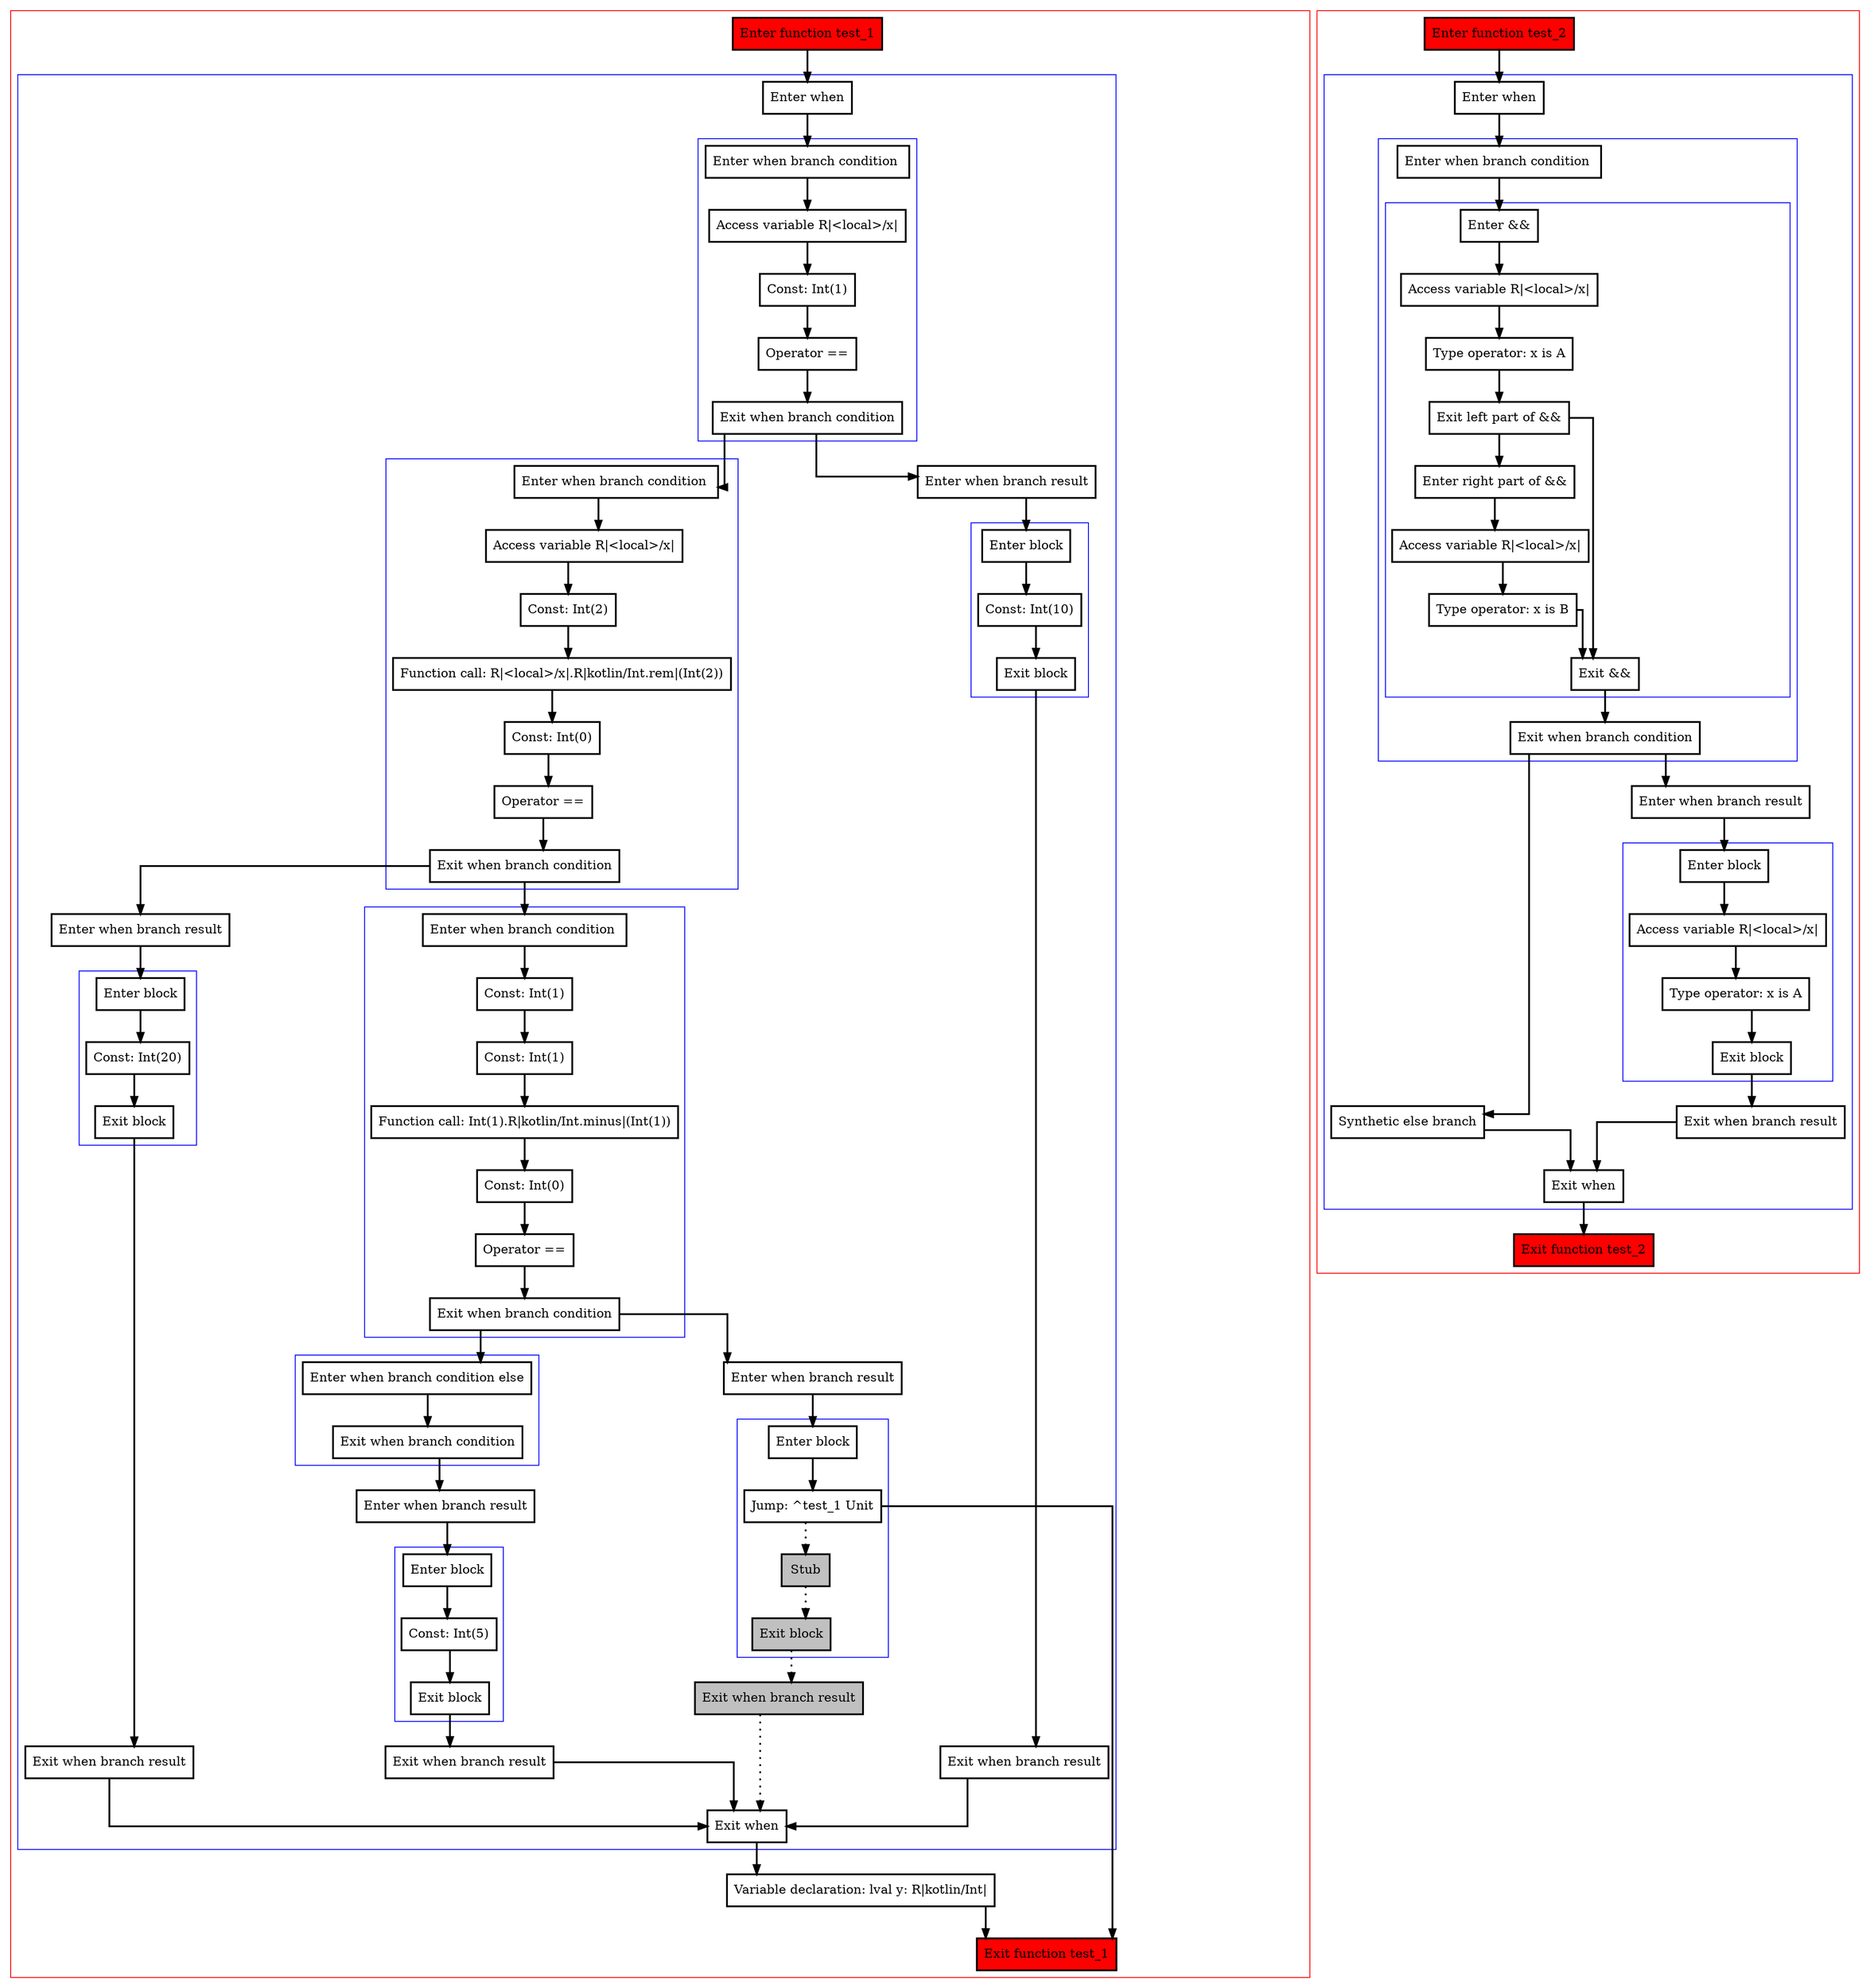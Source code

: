 digraph when_kt {
    graph [splines=ortho nodesep=3]
    node [shape=box penwidth=2]
    edge [penwidth=2]

    subgraph cluster_0 {
        color=red
        0 [label="Enter function test_1" style="filled" fillcolor=red];
        subgraph cluster_1 {
            color=blue
            1 [label="Enter when"];
            subgraph cluster_2 {
                color=blue
                2 [label="Enter when branch condition "];
                3 [label="Access variable R|<local>/x|"];
                4 [label="Const: Int(1)"];
                5 [label="Operator =="];
                6 [label="Exit when branch condition"];
            }
            subgraph cluster_3 {
                color=blue
                7 [label="Enter when branch condition "];
                8 [label="Access variable R|<local>/x|"];
                9 [label="Const: Int(2)"];
                10 [label="Function call: R|<local>/x|.R|kotlin/Int.rem|(Int(2))"];
                11 [label="Const: Int(0)"];
                12 [label="Operator =="];
                13 [label="Exit when branch condition"];
            }
            subgraph cluster_4 {
                color=blue
                14 [label="Enter when branch condition "];
                15 [label="Const: Int(1)"];
                16 [label="Const: Int(1)"];
                17 [label="Function call: Int(1).R|kotlin/Int.minus|(Int(1))"];
                18 [label="Const: Int(0)"];
                19 [label="Operator =="];
                20 [label="Exit when branch condition"];
            }
            subgraph cluster_5 {
                color=blue
                21 [label="Enter when branch condition else"];
                22 [label="Exit when branch condition"];
            }
            23 [label="Enter when branch result"];
            subgraph cluster_6 {
                color=blue
                24 [label="Enter block"];
                25 [label="Const: Int(5)"];
                26 [label="Exit block"];
            }
            27 [label="Exit when branch result"];
            28 [label="Enter when branch result"];
            subgraph cluster_7 {
                color=blue
                29 [label="Enter block"];
                30 [label="Jump: ^test_1 Unit"];
                31 [label="Stub" style="filled" fillcolor=gray];
                32 [label="Exit block" style="filled" fillcolor=gray];
            }
            33 [label="Exit when branch result" style="filled" fillcolor=gray];
            34 [label="Enter when branch result"];
            subgraph cluster_8 {
                color=blue
                35 [label="Enter block"];
                36 [label="Const: Int(20)"];
                37 [label="Exit block"];
            }
            38 [label="Exit when branch result"];
            39 [label="Enter when branch result"];
            subgraph cluster_9 {
                color=blue
                40 [label="Enter block"];
                41 [label="Const: Int(10)"];
                42 [label="Exit block"];
            }
            43 [label="Exit when branch result"];
            44 [label="Exit when"];
        }
        45 [label="Variable declaration: lval y: R|kotlin/Int|"];
        46 [label="Exit function test_1" style="filled" fillcolor=red];
    }

    0 -> {1};
    1 -> {2};
    2 -> {3};
    3 -> {4};
    4 -> {5};
    5 -> {6};
    6 -> {39 7};
    7 -> {8};
    8 -> {9};
    9 -> {10};
    10 -> {11};
    11 -> {12};
    12 -> {13};
    13 -> {34 14};
    14 -> {15};
    15 -> {16};
    16 -> {17};
    17 -> {18};
    18 -> {19};
    19 -> {20};
    20 -> {28 21};
    21 -> {22};
    22 -> {23};
    23 -> {24};
    24 -> {25};
    25 -> {26};
    26 -> {27};
    27 -> {44};
    28 -> {29};
    29 -> {30};
    30 -> {46};
    30 -> {31} [style=dotted];
    31 -> {32} [style=dotted];
    32 -> {33} [style=dotted];
    33 -> {44} [style=dotted];
    34 -> {35};
    35 -> {36};
    36 -> {37};
    37 -> {38};
    38 -> {44};
    39 -> {40};
    40 -> {41};
    41 -> {42};
    42 -> {43};
    43 -> {44};
    44 -> {45};
    45 -> {46};

    subgraph cluster_10 {
        color=red
        47 [label="Enter function test_2" style="filled" fillcolor=red];
        subgraph cluster_11 {
            color=blue
            48 [label="Enter when"];
            subgraph cluster_12 {
                color=blue
                49 [label="Enter when branch condition "];
                subgraph cluster_13 {
                    color=blue
                    50 [label="Enter &&"];
                    51 [label="Access variable R|<local>/x|"];
                    52 [label="Type operator: x is A"];
                    53 [label="Exit left part of &&"];
                    54 [label="Enter right part of &&"];
                    55 [label="Access variable R|<local>/x|"];
                    56 [label="Type operator: x is B"];
                    57 [label="Exit &&"];
                }
                58 [label="Exit when branch condition"];
            }
            59 [label="Synthetic else branch"];
            60 [label="Enter when branch result"];
            subgraph cluster_14 {
                color=blue
                61 [label="Enter block"];
                62 [label="Access variable R|<local>/x|"];
                63 [label="Type operator: x is A"];
                64 [label="Exit block"];
            }
            65 [label="Exit when branch result"];
            66 [label="Exit when"];
        }
        67 [label="Exit function test_2" style="filled" fillcolor=red];
    }

    47 -> {48};
    48 -> {49};
    49 -> {50};
    50 -> {51};
    51 -> {52};
    52 -> {53};
    53 -> {57 54};
    54 -> {55};
    55 -> {56};
    56 -> {57};
    57 -> {58};
    58 -> {60 59};
    59 -> {66};
    60 -> {61};
    61 -> {62};
    62 -> {63};
    63 -> {64};
    64 -> {65};
    65 -> {66};
    66 -> {67};

}
